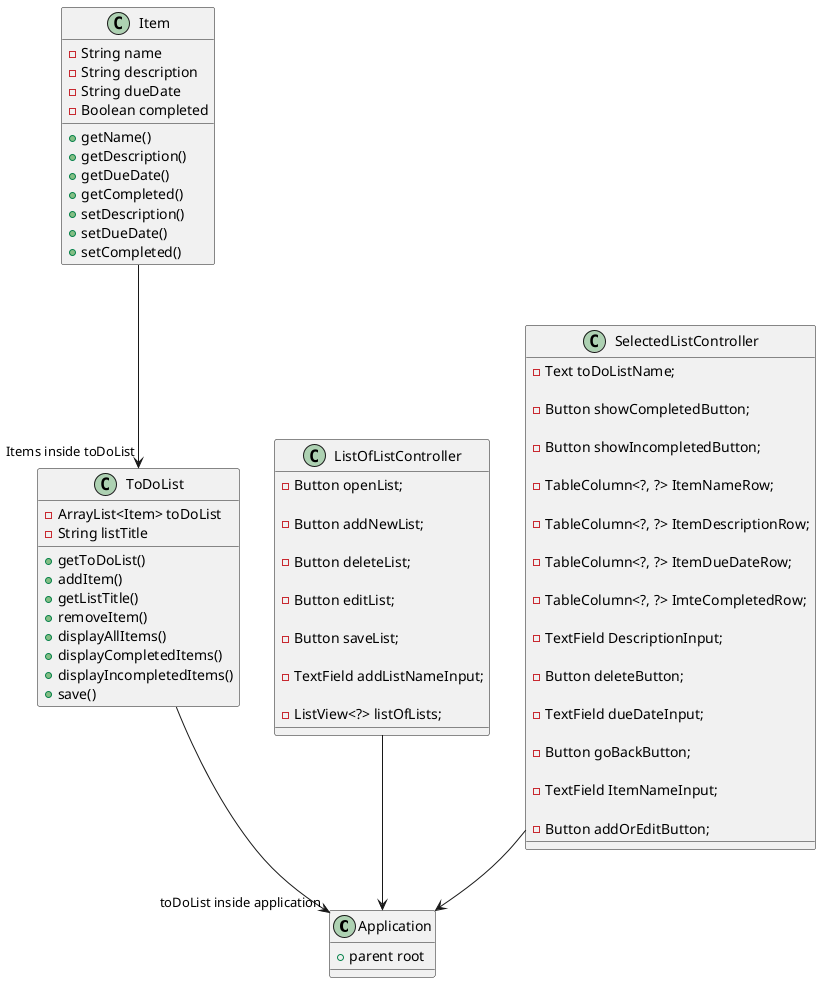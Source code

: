 @startuml
'https://plantuml.com/sequence-diagram

class Application{
+parent root

}

class Item{
    -String name
    -String description
    -String dueDate
    -Boolean completed

    +getName()
    +getDescription()
    +getDueDate()
    +getCompleted()
    +setDescription()
    +setDueDate()
    +setCompleted()

}

class ToDoList{

    -ArrayList<Item> toDoList
    -String listTitle

    +getToDoList()
    +addItem()
    +getListTitle()
    +removeItem()
    +displayAllItems()
    +displayCompletedItems()
    +displayIncompletedItems()
    +save()

}

class ListOfListController{
       -Button openList;

        -Button addNewList;

        - Button deleteList;

        - Button editList;

        -Button saveList;

        -TextField addListNameInput;

        - ListView<?> listOfLists;

}

class SelectedListController{

    -Text toDoListName;

    - Button showCompletedButton;

    - Button showIncompletedButton;

    - TableColumn<?, ?> ItemNameRow;

    -TableColumn<?, ?> ItemDescriptionRow;

    -TableColumn<?, ?> ItemDueDateRow;

    - TableColumn<?, ?> ImteCompletedRow;

    -TextField DescriptionInput;

    -Button deleteButton;

    -TextField dueDateInput;

   - Button goBackButton;

    - TextField ItemNameInput;

    -Button addOrEditButton;

}

Item -->"Items inside toDoList" ToDoList
ToDoList -->"toDoList inside application" Application

ListOfListController --> Application
SelectedListController --> Application


@enduml